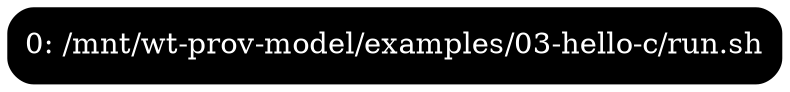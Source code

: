 digraph G {
    rankdir=LR;

    /* programs */
    node [shape=box fontcolor=white fillcolor=black style="filled,rounded"];
    run0 [label="0: /mnt/wt-prov-model/examples/03-hello-c/run.sh"];

    node [shape=ellipse fontcolor="#131C39" fillcolor="#C9D2ED"];

    /* other files */

}
